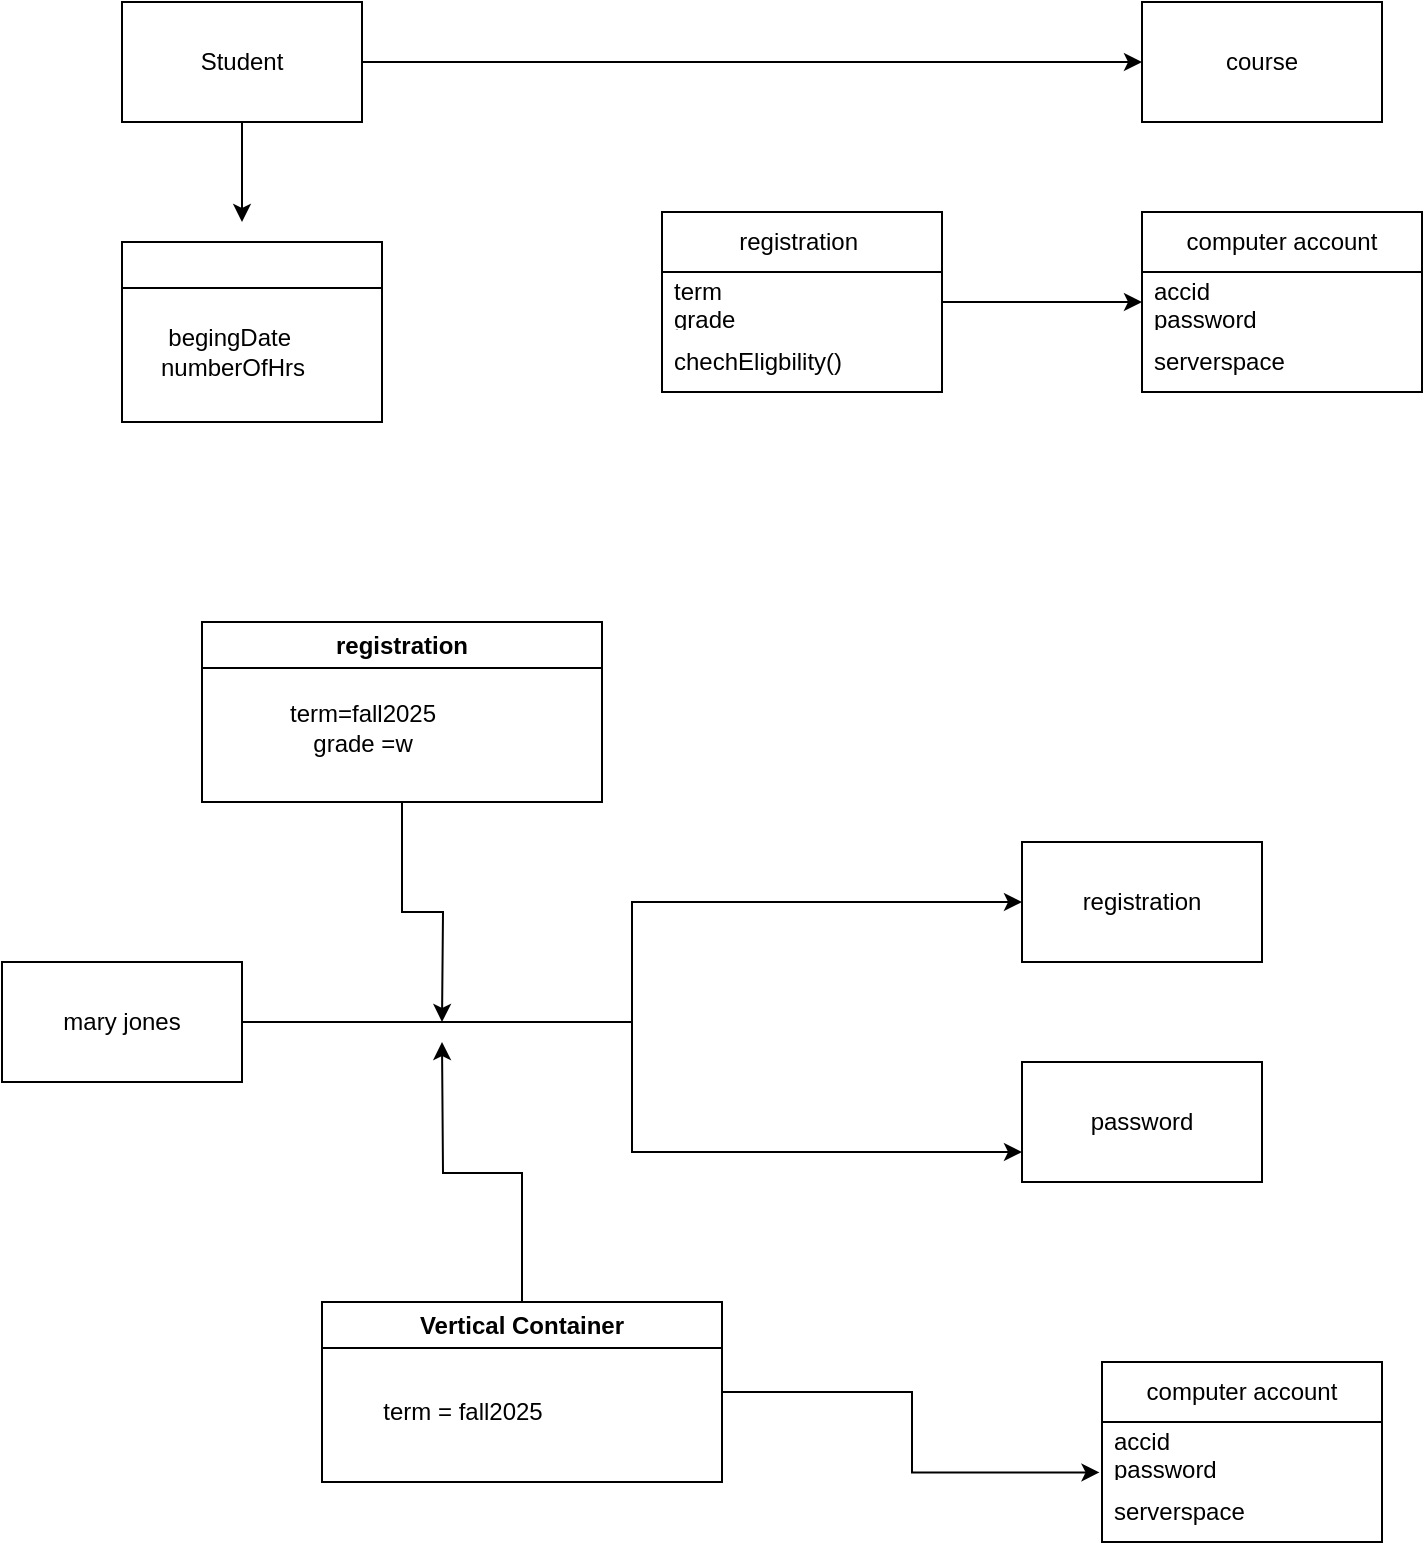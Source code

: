 <mxfile version="27.1.1">
  <diagram name="Page-1" id="SW9k_M3Dm4dDnbWkCkOJ">
    <mxGraphModel dx="1042" dy="527" grid="1" gridSize="10" guides="1" tooltips="1" connect="1" arrows="1" fold="1" page="1" pageScale="1" pageWidth="850" pageHeight="1100" background="#ffffff" math="0" shadow="0">
      <root>
        <mxCell id="0" />
        <mxCell id="1" parent="0" />
        <mxCell id="bYAZez9IBzpvYMG7nWXx-25" style="edgeStyle=orthogonalEdgeStyle;rounded=0;orthogonalLoop=1;jettySize=auto;html=1;" edge="1" parent="1" source="bYAZez9IBzpvYMG7nWXx-1">
          <mxGeometry relative="1" as="geometry">
            <mxPoint x="130" y="160" as="targetPoint" />
          </mxGeometry>
        </mxCell>
        <mxCell id="bYAZez9IBzpvYMG7nWXx-28" style="edgeStyle=orthogonalEdgeStyle;rounded=0;orthogonalLoop=1;jettySize=auto;html=1;entryX=0;entryY=0.5;entryDx=0;entryDy=0;" edge="1" parent="1" source="bYAZez9IBzpvYMG7nWXx-1" target="bYAZez9IBzpvYMG7nWXx-7">
          <mxGeometry relative="1" as="geometry">
            <Array as="points">
              <mxPoint x="390" y="80" />
              <mxPoint x="390" y="80" />
            </Array>
          </mxGeometry>
        </mxCell>
        <mxCell id="bYAZez9IBzpvYMG7nWXx-1" value="Student" style="rounded=0;whiteSpace=wrap;html=1;" vertex="1" parent="1">
          <mxGeometry x="70" y="50" width="120" height="60" as="geometry" />
        </mxCell>
        <mxCell id="bYAZez9IBzpvYMG7nWXx-2" value="" style="swimlane;whiteSpace=wrap;html=1;" vertex="1" parent="1">
          <mxGeometry x="70" y="170" width="130" height="90" as="geometry" />
        </mxCell>
        <mxCell id="bYAZez9IBzpvYMG7nWXx-24" value="begingDate&amp;nbsp;&lt;div&gt;numberOfHrs&lt;/div&gt;" style="text;html=1;align=center;verticalAlign=middle;resizable=0;points=[];autosize=1;strokeColor=none;fillColor=none;" vertex="1" parent="bYAZez9IBzpvYMG7nWXx-2">
          <mxGeometry x="10" y="35" width="90" height="40" as="geometry" />
        </mxCell>
        <mxCell id="bYAZez9IBzpvYMG7nWXx-3" value="registration&amp;nbsp;" style="swimlane;fontStyle=0;childLayout=stackLayout;horizontal=1;startSize=30;horizontalStack=0;resizeParent=1;resizeParentMax=0;resizeLast=0;collapsible=1;marginBottom=0;whiteSpace=wrap;html=1;" vertex="1" parent="1">
          <mxGeometry x="340" y="155" width="140" height="90" as="geometry" />
        </mxCell>
        <mxCell id="bYAZez9IBzpvYMG7nWXx-4" value="term&amp;nbsp;&lt;div&gt;grade&amp;nbsp;&lt;/div&gt;" style="text;strokeColor=none;fillColor=none;align=left;verticalAlign=middle;spacingLeft=4;spacingRight=4;overflow=hidden;points=[[0,0.5],[1,0.5]];portConstraint=eastwest;rotatable=0;whiteSpace=wrap;html=1;" vertex="1" parent="bYAZez9IBzpvYMG7nWXx-3">
          <mxGeometry y="30" width="140" height="30" as="geometry" />
        </mxCell>
        <mxCell id="bYAZez9IBzpvYMG7nWXx-5" value="chechEligbility()" style="text;strokeColor=none;fillColor=none;align=left;verticalAlign=middle;spacingLeft=4;spacingRight=4;overflow=hidden;points=[[0,0.5],[1,0.5]];portConstraint=eastwest;rotatable=0;whiteSpace=wrap;html=1;" vertex="1" parent="bYAZez9IBzpvYMG7nWXx-3">
          <mxGeometry y="60" width="140" height="30" as="geometry" />
        </mxCell>
        <mxCell id="bYAZez9IBzpvYMG7nWXx-7" value="course" style="rounded=0;whiteSpace=wrap;html=1;" vertex="1" parent="1">
          <mxGeometry x="580" y="50" width="120" height="60" as="geometry" />
        </mxCell>
        <mxCell id="bYAZez9IBzpvYMG7nWXx-8" value="computer account" style="swimlane;fontStyle=0;childLayout=stackLayout;horizontal=1;startSize=30;horizontalStack=0;resizeParent=1;resizeParentMax=0;resizeLast=0;collapsible=1;marginBottom=0;whiteSpace=wrap;html=1;" vertex="1" parent="1">
          <mxGeometry x="580" y="155" width="140" height="90" as="geometry" />
        </mxCell>
        <mxCell id="bYAZez9IBzpvYMG7nWXx-9" value="accid&amp;nbsp;&lt;div&gt;password&lt;/div&gt;" style="text;strokeColor=none;fillColor=none;align=left;verticalAlign=middle;spacingLeft=4;spacingRight=4;overflow=hidden;points=[[0,0.5],[1,0.5]];portConstraint=eastwest;rotatable=0;whiteSpace=wrap;html=1;" vertex="1" parent="bYAZez9IBzpvYMG7nWXx-8">
          <mxGeometry y="30" width="140" height="30" as="geometry" />
        </mxCell>
        <mxCell id="bYAZez9IBzpvYMG7nWXx-10" value="serverspace&amp;nbsp;" style="text;strokeColor=none;fillColor=none;align=left;verticalAlign=middle;spacingLeft=4;spacingRight=4;overflow=hidden;points=[[0,0.5],[1,0.5]];portConstraint=eastwest;rotatable=0;whiteSpace=wrap;html=1;" vertex="1" parent="bYAZez9IBzpvYMG7nWXx-8">
          <mxGeometry y="60" width="140" height="30" as="geometry" />
        </mxCell>
        <mxCell id="bYAZez9IBzpvYMG7nWXx-32" style="edgeStyle=orthogonalEdgeStyle;rounded=0;orthogonalLoop=1;jettySize=auto;html=1;" edge="1" parent="1" source="bYAZez9IBzpvYMG7nWXx-12">
          <mxGeometry relative="1" as="geometry">
            <mxPoint x="230" y="560" as="targetPoint" />
          </mxGeometry>
        </mxCell>
        <mxCell id="bYAZez9IBzpvYMG7nWXx-12" value="registration" style="swimlane;whiteSpace=wrap;html=1;" vertex="1" parent="1">
          <mxGeometry x="110" y="360" width="200" height="90" as="geometry" />
        </mxCell>
        <mxCell id="bYAZez9IBzpvYMG7nWXx-23" value="term=fall2025&lt;div&gt;grade =w&lt;/div&gt;" style="text;html=1;align=center;verticalAlign=middle;resizable=0;points=[];autosize=1;strokeColor=none;fillColor=none;" vertex="1" parent="bYAZez9IBzpvYMG7nWXx-12">
          <mxGeometry x="35" y="33" width="90" height="40" as="geometry" />
        </mxCell>
        <mxCell id="bYAZez9IBzpvYMG7nWXx-30" style="edgeStyle=orthogonalEdgeStyle;rounded=0;orthogonalLoop=1;jettySize=auto;html=1;entryX=0;entryY=0.5;entryDx=0;entryDy=0;" edge="1" parent="1" source="bYAZez9IBzpvYMG7nWXx-13" target="bYAZez9IBzpvYMG7nWXx-14">
          <mxGeometry relative="1" as="geometry" />
        </mxCell>
        <mxCell id="bYAZez9IBzpvYMG7nWXx-31" style="edgeStyle=orthogonalEdgeStyle;rounded=0;orthogonalLoop=1;jettySize=auto;html=1;entryX=0;entryY=0.75;entryDx=0;entryDy=0;" edge="1" parent="1" source="bYAZez9IBzpvYMG7nWXx-13" target="bYAZez9IBzpvYMG7nWXx-15">
          <mxGeometry relative="1" as="geometry" />
        </mxCell>
        <mxCell id="bYAZez9IBzpvYMG7nWXx-13" value="mary jones" style="rounded=0;whiteSpace=wrap;html=1;" vertex="1" parent="1">
          <mxGeometry x="10" y="530" width="120" height="60" as="geometry" />
        </mxCell>
        <mxCell id="bYAZez9IBzpvYMG7nWXx-14" value="registration" style="rounded=0;whiteSpace=wrap;html=1;" vertex="1" parent="1">
          <mxGeometry x="520" y="470" width="120" height="60" as="geometry" />
        </mxCell>
        <mxCell id="bYAZez9IBzpvYMG7nWXx-15" value="password" style="rounded=0;whiteSpace=wrap;html=1;" vertex="1" parent="1">
          <mxGeometry x="520" y="580" width="120" height="60" as="geometry" />
        </mxCell>
        <mxCell id="bYAZez9IBzpvYMG7nWXx-33" style="edgeStyle=orthogonalEdgeStyle;rounded=0;orthogonalLoop=1;jettySize=auto;html=1;" edge="1" parent="1" source="bYAZez9IBzpvYMG7nWXx-20">
          <mxGeometry relative="1" as="geometry">
            <mxPoint x="230" y="570" as="targetPoint" />
          </mxGeometry>
        </mxCell>
        <mxCell id="bYAZez9IBzpvYMG7nWXx-20" value="Vertical Container" style="swimlane;whiteSpace=wrap;html=1;" vertex="1" parent="1">
          <mxGeometry x="170" y="700" width="200" height="90" as="geometry" />
        </mxCell>
        <mxCell id="bYAZez9IBzpvYMG7nWXx-22" value="term = fall2025" style="text;html=1;align=center;verticalAlign=middle;resizable=0;points=[];autosize=1;strokeColor=none;fillColor=none;" vertex="1" parent="bYAZez9IBzpvYMG7nWXx-20">
          <mxGeometry x="20" y="40" width="100" height="30" as="geometry" />
        </mxCell>
        <mxCell id="bYAZez9IBzpvYMG7nWXx-29" style="edgeStyle=orthogonalEdgeStyle;rounded=0;orthogonalLoop=1;jettySize=auto;html=1;entryX=0;entryY=0.5;entryDx=0;entryDy=0;" edge="1" parent="1" source="bYAZez9IBzpvYMG7nWXx-4" target="bYAZez9IBzpvYMG7nWXx-9">
          <mxGeometry relative="1" as="geometry" />
        </mxCell>
        <mxCell id="bYAZez9IBzpvYMG7nWXx-35" value="computer account" style="swimlane;fontStyle=0;childLayout=stackLayout;horizontal=1;startSize=30;horizontalStack=0;resizeParent=1;resizeParentMax=0;resizeLast=0;collapsible=1;marginBottom=0;whiteSpace=wrap;html=1;" vertex="1" parent="1">
          <mxGeometry x="560" y="730" width="140" height="90" as="geometry" />
        </mxCell>
        <mxCell id="bYAZez9IBzpvYMG7nWXx-36" value="accid&amp;nbsp;&lt;div&gt;password&lt;/div&gt;" style="text;strokeColor=none;fillColor=none;align=left;verticalAlign=middle;spacingLeft=4;spacingRight=4;overflow=hidden;points=[[0,0.5],[1,0.5]];portConstraint=eastwest;rotatable=0;whiteSpace=wrap;html=1;" vertex="1" parent="bYAZez9IBzpvYMG7nWXx-35">
          <mxGeometry y="30" width="140" height="30" as="geometry" />
        </mxCell>
        <mxCell id="bYAZez9IBzpvYMG7nWXx-37" value="serverspace&amp;nbsp;" style="text;strokeColor=none;fillColor=none;align=left;verticalAlign=middle;spacingLeft=4;spacingRight=4;overflow=hidden;points=[[0,0.5],[1,0.5]];portConstraint=eastwest;rotatable=0;whiteSpace=wrap;html=1;" vertex="1" parent="bYAZez9IBzpvYMG7nWXx-35">
          <mxGeometry y="60" width="140" height="30" as="geometry" />
        </mxCell>
        <mxCell id="bYAZez9IBzpvYMG7nWXx-38" style="edgeStyle=orthogonalEdgeStyle;rounded=0;orthogonalLoop=1;jettySize=auto;html=1;entryX=-0.009;entryY=0.84;entryDx=0;entryDy=0;entryPerimeter=0;" edge="1" parent="1" source="bYAZez9IBzpvYMG7nWXx-20" target="bYAZez9IBzpvYMG7nWXx-36">
          <mxGeometry relative="1" as="geometry" />
        </mxCell>
      </root>
    </mxGraphModel>
  </diagram>
</mxfile>
